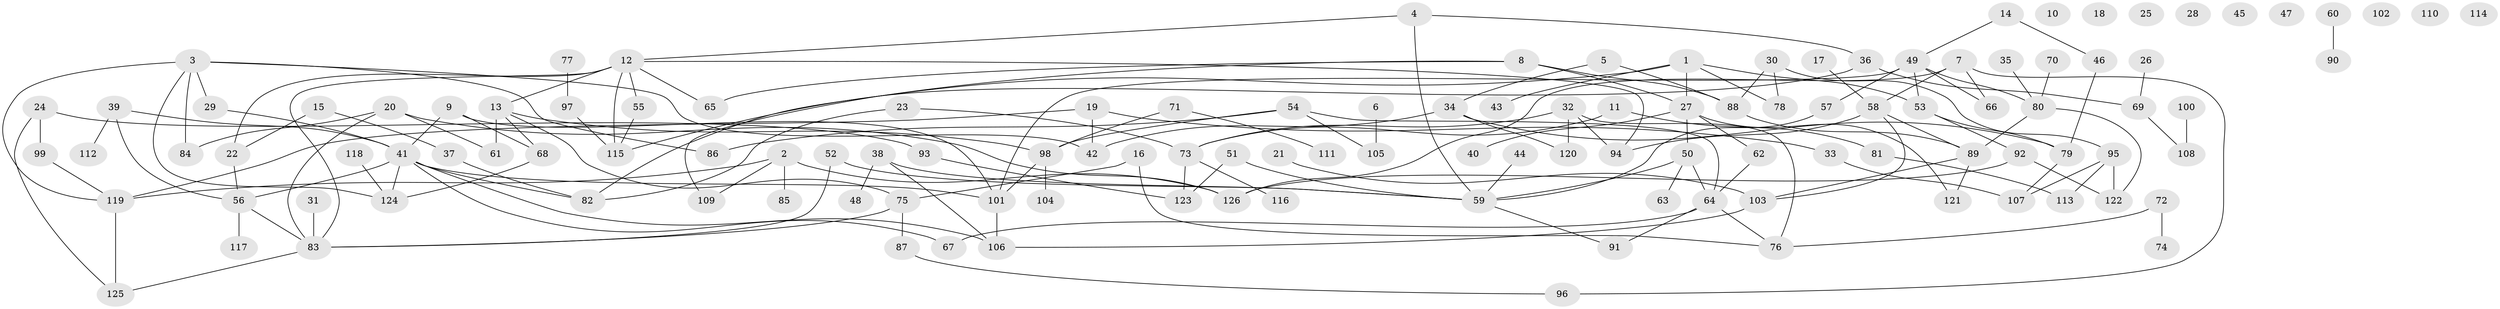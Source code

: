 // Generated by graph-tools (version 1.1) at 2025/00/03/09/25 03:00:42]
// undirected, 126 vertices, 169 edges
graph export_dot {
graph [start="1"]
  node [color=gray90,style=filled];
  1;
  2;
  3;
  4;
  5;
  6;
  7;
  8;
  9;
  10;
  11;
  12;
  13;
  14;
  15;
  16;
  17;
  18;
  19;
  20;
  21;
  22;
  23;
  24;
  25;
  26;
  27;
  28;
  29;
  30;
  31;
  32;
  33;
  34;
  35;
  36;
  37;
  38;
  39;
  40;
  41;
  42;
  43;
  44;
  45;
  46;
  47;
  48;
  49;
  50;
  51;
  52;
  53;
  54;
  55;
  56;
  57;
  58;
  59;
  60;
  61;
  62;
  63;
  64;
  65;
  66;
  67;
  68;
  69;
  70;
  71;
  72;
  73;
  74;
  75;
  76;
  77;
  78;
  79;
  80;
  81;
  82;
  83;
  84;
  85;
  86;
  87;
  88;
  89;
  90;
  91;
  92;
  93;
  94;
  95;
  96;
  97;
  98;
  99;
  100;
  101;
  102;
  103;
  104;
  105;
  106;
  107;
  108;
  109;
  110;
  111;
  112;
  113;
  114;
  115;
  116;
  117;
  118;
  119;
  120;
  121;
  122;
  123;
  124;
  125;
  126;
  1 -- 27;
  1 -- 43;
  1 -- 53;
  1 -- 78;
  1 -- 82;
  2 -- 85;
  2 -- 109;
  2 -- 119;
  2 -- 126;
  3 -- 29;
  3 -- 42;
  3 -- 84;
  3 -- 86;
  3 -- 119;
  3 -- 124;
  4 -- 12;
  4 -- 36;
  4 -- 59;
  5 -- 34;
  5 -- 88;
  6 -- 105;
  7 -- 58;
  7 -- 66;
  7 -- 96;
  7 -- 126;
  8 -- 27;
  8 -- 65;
  8 -- 88;
  8 -- 109;
  9 -- 41;
  9 -- 68;
  9 -- 101;
  11 -- 73;
  11 -- 81;
  12 -- 13;
  12 -- 22;
  12 -- 55;
  12 -- 65;
  12 -- 83;
  12 -- 94;
  12 -- 115;
  13 -- 61;
  13 -- 68;
  13 -- 75;
  13 -- 98;
  14 -- 46;
  14 -- 49;
  15 -- 22;
  15 -- 37;
  16 -- 75;
  16 -- 76;
  17 -- 58;
  19 -- 33;
  19 -- 42;
  19 -- 119;
  20 -- 61;
  20 -- 83;
  20 -- 84;
  20 -- 126;
  21 -- 103;
  22 -- 56;
  23 -- 73;
  23 -- 82;
  24 -- 93;
  24 -- 99;
  24 -- 125;
  26 -- 69;
  27 -- 40;
  27 -- 50;
  27 -- 62;
  27 -- 121;
  29 -- 41;
  30 -- 78;
  30 -- 88;
  30 -- 95;
  31 -- 83;
  32 -- 73;
  32 -- 76;
  32 -- 94;
  32 -- 120;
  33 -- 107;
  34 -- 42;
  34 -- 79;
  34 -- 120;
  35 -- 80;
  36 -- 69;
  36 -- 115;
  37 -- 82;
  38 -- 48;
  38 -- 59;
  38 -- 106;
  39 -- 41;
  39 -- 56;
  39 -- 112;
  41 -- 56;
  41 -- 67;
  41 -- 82;
  41 -- 101;
  41 -- 106;
  41 -- 124;
  44 -- 59;
  46 -- 79;
  49 -- 53;
  49 -- 57;
  49 -- 66;
  49 -- 80;
  49 -- 101;
  50 -- 59;
  50 -- 63;
  50 -- 64;
  51 -- 59;
  51 -- 123;
  52 -- 59;
  52 -- 83;
  53 -- 79;
  53 -- 92;
  54 -- 64;
  54 -- 86;
  54 -- 98;
  54 -- 105;
  55 -- 115;
  56 -- 83;
  56 -- 117;
  57 -- 59;
  58 -- 89;
  58 -- 94;
  58 -- 103;
  59 -- 91;
  60 -- 90;
  62 -- 64;
  64 -- 67;
  64 -- 76;
  64 -- 91;
  68 -- 124;
  69 -- 108;
  70 -- 80;
  71 -- 98;
  71 -- 111;
  72 -- 74;
  72 -- 76;
  73 -- 116;
  73 -- 123;
  75 -- 83;
  75 -- 87;
  77 -- 97;
  79 -- 107;
  80 -- 89;
  80 -- 122;
  81 -- 113;
  83 -- 125;
  87 -- 96;
  88 -- 89;
  89 -- 103;
  89 -- 121;
  92 -- 122;
  92 -- 126;
  93 -- 123;
  95 -- 107;
  95 -- 113;
  95 -- 122;
  97 -- 115;
  98 -- 101;
  98 -- 104;
  99 -- 119;
  100 -- 108;
  101 -- 106;
  103 -- 106;
  118 -- 124;
  119 -- 125;
}
